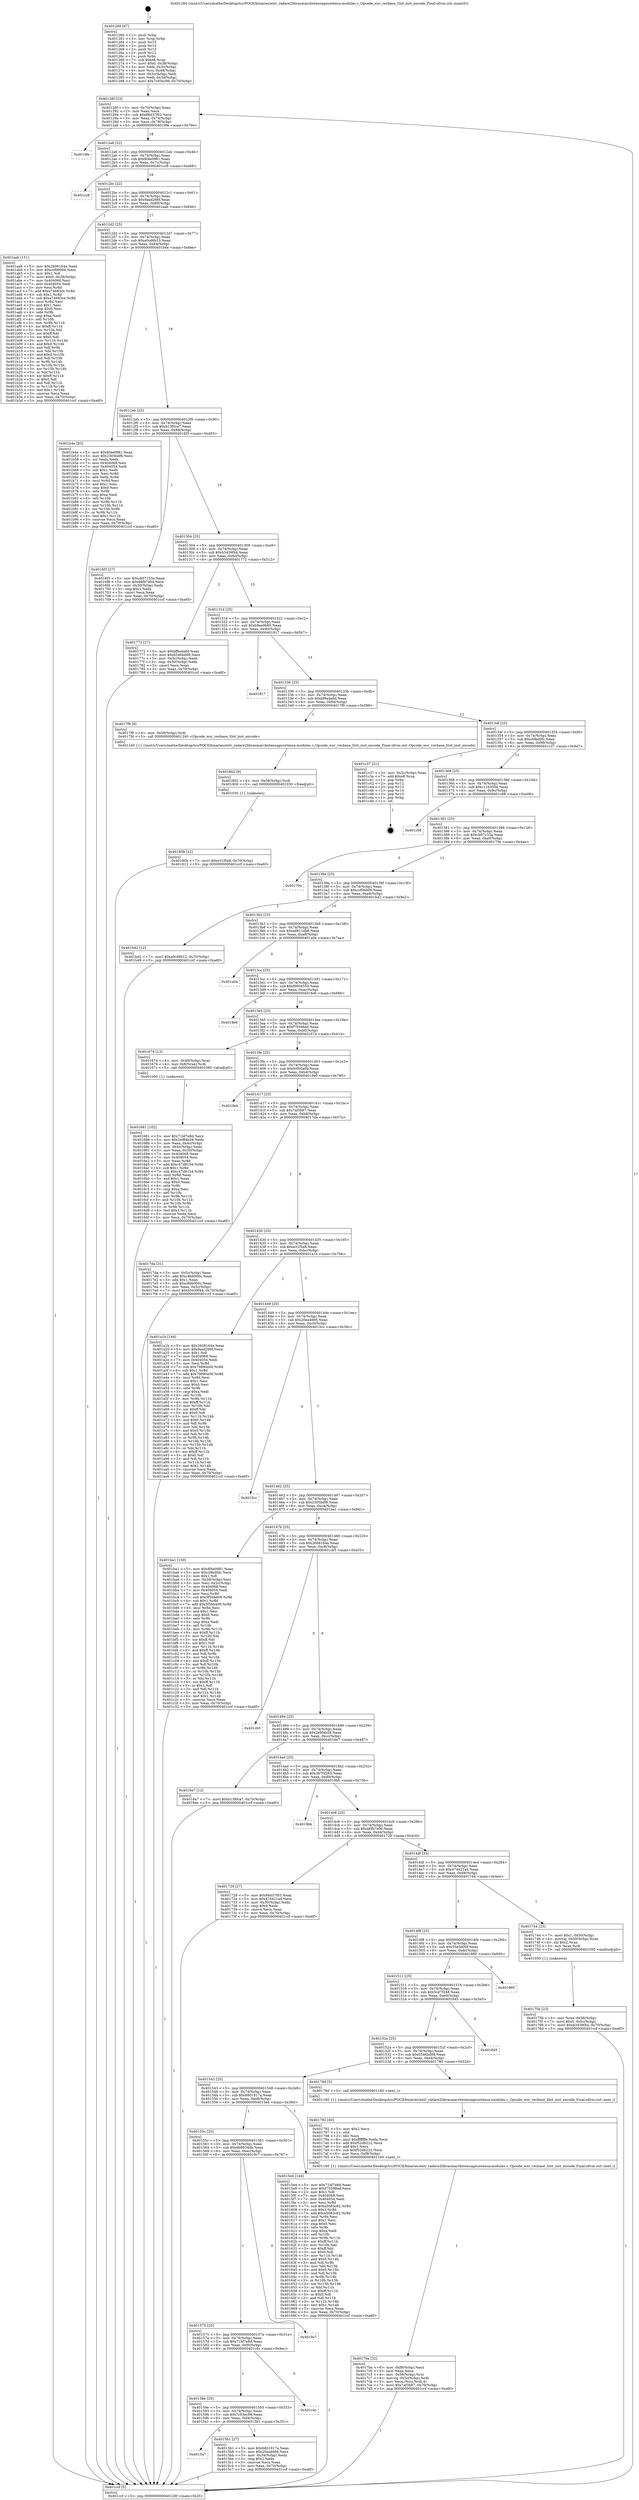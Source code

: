 digraph "0x401260" {
  label = "0x401260 (/mnt/c/Users/mathe/Desktop/tcc/POCII/binaries/extr_radare2librasmarchxtensagnuxtensa-modules.c_Opcode_wsr_vecbase_Slot_inst_encode_Final-ollvm.out::main(0))"
  labelloc = "t"
  node[shape=record]

  Entry [label="",width=0.3,height=0.3,shape=circle,fillcolor=black,style=filled]
  "0x40128f" [label="{
     0x40128f [23]\l
     | [instrs]\l
     &nbsp;&nbsp;0x40128f \<+3\>: mov -0x70(%rbp),%eax\l
     &nbsp;&nbsp;0x401292 \<+2\>: mov %eax,%ecx\l
     &nbsp;&nbsp;0x401294 \<+6\>: sub $0x88d37f03,%ecx\l
     &nbsp;&nbsp;0x40129a \<+3\>: mov %eax,-0x74(%rbp)\l
     &nbsp;&nbsp;0x40129d \<+3\>: mov %ecx,-0x78(%rbp)\l
     &nbsp;&nbsp;0x4012a0 \<+6\>: je 00000000004019fe \<main+0x79e\>\l
  }"]
  "0x4019fe" [label="{
     0x4019fe\l
  }", style=dashed]
  "0x4012a6" [label="{
     0x4012a6 [22]\l
     | [instrs]\l
     &nbsp;&nbsp;0x4012a6 \<+5\>: jmp 00000000004012ab \<main+0x4b\>\l
     &nbsp;&nbsp;0x4012ab \<+3\>: mov -0x74(%rbp),%eax\l
     &nbsp;&nbsp;0x4012ae \<+5\>: sub $0x8f4e0981,%eax\l
     &nbsp;&nbsp;0x4012b3 \<+3\>: mov %eax,-0x7c(%rbp)\l
     &nbsp;&nbsp;0x4012b6 \<+6\>: je 0000000000401cc8 \<main+0xa68\>\l
  }"]
  Exit [label="",width=0.3,height=0.3,shape=circle,fillcolor=black,style=filled,peripheries=2]
  "0x401cc8" [label="{
     0x401cc8\l
  }", style=dashed]
  "0x4012bc" [label="{
     0x4012bc [22]\l
     | [instrs]\l
     &nbsp;&nbsp;0x4012bc \<+5\>: jmp 00000000004012c1 \<main+0x61\>\l
     &nbsp;&nbsp;0x4012c1 \<+3\>: mov -0x74(%rbp),%eax\l
     &nbsp;&nbsp;0x4012c4 \<+5\>: sub $0x9aad266f,%eax\l
     &nbsp;&nbsp;0x4012c9 \<+3\>: mov %eax,-0x80(%rbp)\l
     &nbsp;&nbsp;0x4012cc \<+6\>: je 0000000000401aab \<main+0x84b\>\l
  }"]
  "0x40180b" [label="{
     0x40180b [12]\l
     | [instrs]\l
     &nbsp;&nbsp;0x40180b \<+7\>: movl $0xe31f5a8,-0x70(%rbp)\l
     &nbsp;&nbsp;0x401812 \<+5\>: jmp 0000000000401ccf \<main+0xa6f\>\l
  }"]
  "0x401aab" [label="{
     0x401aab [151]\l
     | [instrs]\l
     &nbsp;&nbsp;0x401aab \<+5\>: mov $0x2608164e,%eax\l
     &nbsp;&nbsp;0x401ab0 \<+5\>: mov $0xccf06006,%ecx\l
     &nbsp;&nbsp;0x401ab5 \<+2\>: mov $0x1,%dl\l
     &nbsp;&nbsp;0x401ab7 \<+7\>: movl $0x0,-0x38(%rbp)\l
     &nbsp;&nbsp;0x401abe \<+7\>: mov 0x404068,%esi\l
     &nbsp;&nbsp;0x401ac5 \<+7\>: mov 0x404054,%edi\l
     &nbsp;&nbsp;0x401acc \<+3\>: mov %esi,%r8d\l
     &nbsp;&nbsp;0x401acf \<+7\>: add $0xa74683ce,%r8d\l
     &nbsp;&nbsp;0x401ad6 \<+4\>: sub $0x1,%r8d\l
     &nbsp;&nbsp;0x401ada \<+7\>: sub $0xa74683ce,%r8d\l
     &nbsp;&nbsp;0x401ae1 \<+4\>: imul %r8d,%esi\l
     &nbsp;&nbsp;0x401ae5 \<+3\>: and $0x1,%esi\l
     &nbsp;&nbsp;0x401ae8 \<+3\>: cmp $0x0,%esi\l
     &nbsp;&nbsp;0x401aeb \<+4\>: sete %r9b\l
     &nbsp;&nbsp;0x401aef \<+3\>: cmp $0xa,%edi\l
     &nbsp;&nbsp;0x401af2 \<+4\>: setl %r10b\l
     &nbsp;&nbsp;0x401af6 \<+3\>: mov %r9b,%r11b\l
     &nbsp;&nbsp;0x401af9 \<+4\>: xor $0xff,%r11b\l
     &nbsp;&nbsp;0x401afd \<+3\>: mov %r10b,%bl\l
     &nbsp;&nbsp;0x401b00 \<+3\>: xor $0xff,%bl\l
     &nbsp;&nbsp;0x401b03 \<+3\>: xor $0x0,%dl\l
     &nbsp;&nbsp;0x401b06 \<+3\>: mov %r11b,%r14b\l
     &nbsp;&nbsp;0x401b09 \<+4\>: and $0x0,%r14b\l
     &nbsp;&nbsp;0x401b0d \<+3\>: and %dl,%r9b\l
     &nbsp;&nbsp;0x401b10 \<+3\>: mov %bl,%r15b\l
     &nbsp;&nbsp;0x401b13 \<+4\>: and $0x0,%r15b\l
     &nbsp;&nbsp;0x401b17 \<+3\>: and %dl,%r10b\l
     &nbsp;&nbsp;0x401b1a \<+3\>: or %r9b,%r14b\l
     &nbsp;&nbsp;0x401b1d \<+3\>: or %r10b,%r15b\l
     &nbsp;&nbsp;0x401b20 \<+3\>: xor %r15b,%r14b\l
     &nbsp;&nbsp;0x401b23 \<+3\>: or %bl,%r11b\l
     &nbsp;&nbsp;0x401b26 \<+4\>: xor $0xff,%r11b\l
     &nbsp;&nbsp;0x401b2a \<+3\>: or $0x0,%dl\l
     &nbsp;&nbsp;0x401b2d \<+3\>: and %dl,%r11b\l
     &nbsp;&nbsp;0x401b30 \<+3\>: or %r11b,%r14b\l
     &nbsp;&nbsp;0x401b33 \<+4\>: test $0x1,%r14b\l
     &nbsp;&nbsp;0x401b37 \<+3\>: cmovne %ecx,%eax\l
     &nbsp;&nbsp;0x401b3a \<+3\>: mov %eax,-0x70(%rbp)\l
     &nbsp;&nbsp;0x401b3d \<+5\>: jmp 0000000000401ccf \<main+0xa6f\>\l
  }"]
  "0x4012d2" [label="{
     0x4012d2 [25]\l
     | [instrs]\l
     &nbsp;&nbsp;0x4012d2 \<+5\>: jmp 00000000004012d7 \<main+0x77\>\l
     &nbsp;&nbsp;0x4012d7 \<+3\>: mov -0x74(%rbp),%eax\l
     &nbsp;&nbsp;0x4012da \<+5\>: sub $0xa0cd6b12,%eax\l
     &nbsp;&nbsp;0x4012df \<+6\>: mov %eax,-0x84(%rbp)\l
     &nbsp;&nbsp;0x4012e5 \<+6\>: je 0000000000401b4e \<main+0x8ee\>\l
  }"]
  "0x401802" [label="{
     0x401802 [9]\l
     | [instrs]\l
     &nbsp;&nbsp;0x401802 \<+4\>: mov -0x58(%rbp),%rdi\l
     &nbsp;&nbsp;0x401806 \<+5\>: call 0000000000401030 \<free@plt\>\l
     | [calls]\l
     &nbsp;&nbsp;0x401030 \{1\} (unknown)\l
  }"]
  "0x401b4e" [label="{
     0x401b4e [83]\l
     | [instrs]\l
     &nbsp;&nbsp;0x401b4e \<+5\>: mov $0x8f4e0981,%eax\l
     &nbsp;&nbsp;0x401b53 \<+5\>: mov $0x2305bdf6,%ecx\l
     &nbsp;&nbsp;0x401b58 \<+2\>: xor %edx,%edx\l
     &nbsp;&nbsp;0x401b5a \<+7\>: mov 0x404068,%esi\l
     &nbsp;&nbsp;0x401b61 \<+7\>: mov 0x404054,%edi\l
     &nbsp;&nbsp;0x401b68 \<+3\>: sub $0x1,%edx\l
     &nbsp;&nbsp;0x401b6b \<+3\>: mov %esi,%r8d\l
     &nbsp;&nbsp;0x401b6e \<+3\>: add %edx,%r8d\l
     &nbsp;&nbsp;0x401b71 \<+4\>: imul %r8d,%esi\l
     &nbsp;&nbsp;0x401b75 \<+3\>: and $0x1,%esi\l
     &nbsp;&nbsp;0x401b78 \<+3\>: cmp $0x0,%esi\l
     &nbsp;&nbsp;0x401b7b \<+4\>: sete %r9b\l
     &nbsp;&nbsp;0x401b7f \<+3\>: cmp $0xa,%edi\l
     &nbsp;&nbsp;0x401b82 \<+4\>: setl %r10b\l
     &nbsp;&nbsp;0x401b86 \<+3\>: mov %r9b,%r11b\l
     &nbsp;&nbsp;0x401b89 \<+3\>: and %r10b,%r11b\l
     &nbsp;&nbsp;0x401b8c \<+3\>: xor %r10b,%r9b\l
     &nbsp;&nbsp;0x401b8f \<+3\>: or %r9b,%r11b\l
     &nbsp;&nbsp;0x401b92 \<+4\>: test $0x1,%r11b\l
     &nbsp;&nbsp;0x401b96 \<+3\>: cmovne %ecx,%eax\l
     &nbsp;&nbsp;0x401b99 \<+3\>: mov %eax,-0x70(%rbp)\l
     &nbsp;&nbsp;0x401b9c \<+5\>: jmp 0000000000401ccf \<main+0xa6f\>\l
  }"]
  "0x4012eb" [label="{
     0x4012eb [25]\l
     | [instrs]\l
     &nbsp;&nbsp;0x4012eb \<+5\>: jmp 00000000004012f0 \<main+0x90\>\l
     &nbsp;&nbsp;0x4012f0 \<+3\>: mov -0x74(%rbp),%eax\l
     &nbsp;&nbsp;0x4012f3 \<+5\>: sub $0xb13f0ca7,%eax\l
     &nbsp;&nbsp;0x4012f8 \<+6\>: mov %eax,-0x88(%rbp)\l
     &nbsp;&nbsp;0x4012fe \<+6\>: je 00000000004016f3 \<main+0x493\>\l
  }"]
  "0x4017ba" [label="{
     0x4017ba [32]\l
     | [instrs]\l
     &nbsp;&nbsp;0x4017ba \<+6\>: mov -0xf8(%rbp),%ecx\l
     &nbsp;&nbsp;0x4017c0 \<+3\>: imul %eax,%ecx\l
     &nbsp;&nbsp;0x4017c3 \<+4\>: mov -0x58(%rbp),%rsi\l
     &nbsp;&nbsp;0x4017c7 \<+4\>: movslq -0x5c(%rbp),%rdi\l
     &nbsp;&nbsp;0x4017cb \<+3\>: mov %ecx,(%rsi,%rdi,4)\l
     &nbsp;&nbsp;0x4017ce \<+7\>: movl $0x7af3b87,-0x70(%rbp)\l
     &nbsp;&nbsp;0x4017d5 \<+5\>: jmp 0000000000401ccf \<main+0xa6f\>\l
  }"]
  "0x4016f3" [label="{
     0x4016f3 [27]\l
     | [instrs]\l
     &nbsp;&nbsp;0x4016f3 \<+5\>: mov $0xcb07153a,%eax\l
     &nbsp;&nbsp;0x4016f8 \<+5\>: mov $0x46fb7e0d,%ecx\l
     &nbsp;&nbsp;0x4016fd \<+3\>: mov -0x30(%rbp),%edx\l
     &nbsp;&nbsp;0x401700 \<+3\>: cmp $0x1,%edx\l
     &nbsp;&nbsp;0x401703 \<+3\>: cmovl %ecx,%eax\l
     &nbsp;&nbsp;0x401706 \<+3\>: mov %eax,-0x70(%rbp)\l
     &nbsp;&nbsp;0x401709 \<+5\>: jmp 0000000000401ccf \<main+0xa6f\>\l
  }"]
  "0x401304" [label="{
     0x401304 [25]\l
     | [instrs]\l
     &nbsp;&nbsp;0x401304 \<+5\>: jmp 0000000000401309 \<main+0xa9\>\l
     &nbsp;&nbsp;0x401309 \<+3\>: mov -0x74(%rbp),%eax\l
     &nbsp;&nbsp;0x40130c \<+5\>: sub $0xb3439f44,%eax\l
     &nbsp;&nbsp;0x401311 \<+6\>: mov %eax,-0x8c(%rbp)\l
     &nbsp;&nbsp;0x401317 \<+6\>: je 0000000000401772 \<main+0x512\>\l
  }"]
  "0x401792" [label="{
     0x401792 [40]\l
     | [instrs]\l
     &nbsp;&nbsp;0x401792 \<+5\>: mov $0x2,%ecx\l
     &nbsp;&nbsp;0x401797 \<+1\>: cltd\l
     &nbsp;&nbsp;0x401798 \<+2\>: idiv %ecx\l
     &nbsp;&nbsp;0x40179a \<+6\>: imul $0xfffffffe,%edx,%ecx\l
     &nbsp;&nbsp;0x4017a0 \<+6\>: add $0xf52db222,%ecx\l
     &nbsp;&nbsp;0x4017a6 \<+3\>: add $0x1,%ecx\l
     &nbsp;&nbsp;0x4017a9 \<+6\>: sub $0xf52db222,%ecx\l
     &nbsp;&nbsp;0x4017af \<+6\>: mov %ecx,-0xf8(%rbp)\l
     &nbsp;&nbsp;0x4017b5 \<+5\>: call 0000000000401160 \<next_i\>\l
     | [calls]\l
     &nbsp;&nbsp;0x401160 \{1\} (/mnt/c/Users/mathe/Desktop/tcc/POCII/binaries/extr_radare2librasmarchxtensagnuxtensa-modules.c_Opcode_wsr_vecbase_Slot_inst_encode_Final-ollvm.out::next_i)\l
  }"]
  "0x401772" [label="{
     0x401772 [27]\l
     | [instrs]\l
     &nbsp;&nbsp;0x401772 \<+5\>: mov $0xbf9a4a6d,%eax\l
     &nbsp;&nbsp;0x401777 \<+5\>: mov $0x6546bd08,%ecx\l
     &nbsp;&nbsp;0x40177c \<+3\>: mov -0x5c(%rbp),%edx\l
     &nbsp;&nbsp;0x40177f \<+3\>: cmp -0x50(%rbp),%edx\l
     &nbsp;&nbsp;0x401782 \<+3\>: cmovl %ecx,%eax\l
     &nbsp;&nbsp;0x401785 \<+3\>: mov %eax,-0x70(%rbp)\l
     &nbsp;&nbsp;0x401788 \<+5\>: jmp 0000000000401ccf \<main+0xa6f\>\l
  }"]
  "0x40131d" [label="{
     0x40131d [25]\l
     | [instrs]\l
     &nbsp;&nbsp;0x40131d \<+5\>: jmp 0000000000401322 \<main+0xc2\>\l
     &nbsp;&nbsp;0x401322 \<+3\>: mov -0x74(%rbp),%eax\l
     &nbsp;&nbsp;0x401325 \<+5\>: sub $0xb9ee9b85,%eax\l
     &nbsp;&nbsp;0x40132a \<+6\>: mov %eax,-0x90(%rbp)\l
     &nbsp;&nbsp;0x401330 \<+6\>: je 0000000000401817 \<main+0x5b7\>\l
  }"]
  "0x40175b" [label="{
     0x40175b [23]\l
     | [instrs]\l
     &nbsp;&nbsp;0x40175b \<+4\>: mov %rax,-0x58(%rbp)\l
     &nbsp;&nbsp;0x40175f \<+7\>: movl $0x0,-0x5c(%rbp)\l
     &nbsp;&nbsp;0x401766 \<+7\>: movl $0xb3439f44,-0x70(%rbp)\l
     &nbsp;&nbsp;0x40176d \<+5\>: jmp 0000000000401ccf \<main+0xa6f\>\l
  }"]
  "0x401817" [label="{
     0x401817\l
  }", style=dashed]
  "0x401336" [label="{
     0x401336 [25]\l
     | [instrs]\l
     &nbsp;&nbsp;0x401336 \<+5\>: jmp 000000000040133b \<main+0xdb\>\l
     &nbsp;&nbsp;0x40133b \<+3\>: mov -0x74(%rbp),%eax\l
     &nbsp;&nbsp;0x40133e \<+5\>: sub $0xbf9a4a6d,%eax\l
     &nbsp;&nbsp;0x401343 \<+6\>: mov %eax,-0x94(%rbp)\l
     &nbsp;&nbsp;0x401349 \<+6\>: je 00000000004017f9 \<main+0x599\>\l
  }"]
  "0x401681" [label="{
     0x401681 [102]\l
     | [instrs]\l
     &nbsp;&nbsp;0x401681 \<+5\>: mov $0x71bf7e8d,%ecx\l
     &nbsp;&nbsp;0x401686 \<+5\>: mov $0x2e9f4b58,%edx\l
     &nbsp;&nbsp;0x40168b \<+3\>: mov %eax,-0x4c(%rbp)\l
     &nbsp;&nbsp;0x40168e \<+3\>: mov -0x4c(%rbp),%eax\l
     &nbsp;&nbsp;0x401691 \<+3\>: mov %eax,-0x30(%rbp)\l
     &nbsp;&nbsp;0x401694 \<+7\>: mov 0x404068,%eax\l
     &nbsp;&nbsp;0x40169b \<+7\>: mov 0x404054,%esi\l
     &nbsp;&nbsp;0x4016a2 \<+3\>: mov %eax,%r8d\l
     &nbsp;&nbsp;0x4016a5 \<+7\>: add $0xc47d8154,%r8d\l
     &nbsp;&nbsp;0x4016ac \<+4\>: sub $0x1,%r8d\l
     &nbsp;&nbsp;0x4016b0 \<+7\>: sub $0xc47d8154,%r8d\l
     &nbsp;&nbsp;0x4016b7 \<+4\>: imul %r8d,%eax\l
     &nbsp;&nbsp;0x4016bb \<+3\>: and $0x1,%eax\l
     &nbsp;&nbsp;0x4016be \<+3\>: cmp $0x0,%eax\l
     &nbsp;&nbsp;0x4016c1 \<+4\>: sete %r9b\l
     &nbsp;&nbsp;0x4016c5 \<+3\>: cmp $0xa,%esi\l
     &nbsp;&nbsp;0x4016c8 \<+4\>: setl %r10b\l
     &nbsp;&nbsp;0x4016cc \<+3\>: mov %r9b,%r11b\l
     &nbsp;&nbsp;0x4016cf \<+3\>: and %r10b,%r11b\l
     &nbsp;&nbsp;0x4016d2 \<+3\>: xor %r10b,%r9b\l
     &nbsp;&nbsp;0x4016d5 \<+3\>: or %r9b,%r11b\l
     &nbsp;&nbsp;0x4016d8 \<+4\>: test $0x1,%r11b\l
     &nbsp;&nbsp;0x4016dc \<+3\>: cmovne %edx,%ecx\l
     &nbsp;&nbsp;0x4016df \<+3\>: mov %ecx,-0x70(%rbp)\l
     &nbsp;&nbsp;0x4016e2 \<+5\>: jmp 0000000000401ccf \<main+0xa6f\>\l
  }"]
  "0x4017f9" [label="{
     0x4017f9 [9]\l
     | [instrs]\l
     &nbsp;&nbsp;0x4017f9 \<+4\>: mov -0x58(%rbp),%rdi\l
     &nbsp;&nbsp;0x4017fd \<+5\>: call 0000000000401240 \<Opcode_wsr_vecbase_Slot_inst_encode\>\l
     | [calls]\l
     &nbsp;&nbsp;0x401240 \{1\} (/mnt/c/Users/mathe/Desktop/tcc/POCII/binaries/extr_radare2librasmarchxtensagnuxtensa-modules.c_Opcode_wsr_vecbase_Slot_inst_encode_Final-ollvm.out::Opcode_wsr_vecbase_Slot_inst_encode)\l
  }"]
  "0x40134f" [label="{
     0x40134f [25]\l
     | [instrs]\l
     &nbsp;&nbsp;0x40134f \<+5\>: jmp 0000000000401354 \<main+0xf4\>\l
     &nbsp;&nbsp;0x401354 \<+3\>: mov -0x74(%rbp),%eax\l
     &nbsp;&nbsp;0x401357 \<+5\>: sub $0xc0fed0fc,%eax\l
     &nbsp;&nbsp;0x40135c \<+6\>: mov %eax,-0x98(%rbp)\l
     &nbsp;&nbsp;0x401362 \<+6\>: je 0000000000401c37 \<main+0x9d7\>\l
  }"]
  "0x401260" [label="{
     0x401260 [47]\l
     | [instrs]\l
     &nbsp;&nbsp;0x401260 \<+1\>: push %rbp\l
     &nbsp;&nbsp;0x401261 \<+3\>: mov %rsp,%rbp\l
     &nbsp;&nbsp;0x401264 \<+2\>: push %r15\l
     &nbsp;&nbsp;0x401266 \<+2\>: push %r14\l
     &nbsp;&nbsp;0x401268 \<+2\>: push %r13\l
     &nbsp;&nbsp;0x40126a \<+2\>: push %r12\l
     &nbsp;&nbsp;0x40126c \<+1\>: push %rbx\l
     &nbsp;&nbsp;0x40126d \<+7\>: sub $0xe8,%rsp\l
     &nbsp;&nbsp;0x401274 \<+7\>: movl $0x0,-0x38(%rbp)\l
     &nbsp;&nbsp;0x40127b \<+3\>: mov %edi,-0x3c(%rbp)\l
     &nbsp;&nbsp;0x40127e \<+4\>: mov %rsi,-0x48(%rbp)\l
     &nbsp;&nbsp;0x401282 \<+3\>: mov -0x3c(%rbp),%edi\l
     &nbsp;&nbsp;0x401285 \<+3\>: mov %edi,-0x34(%rbp)\l
     &nbsp;&nbsp;0x401288 \<+7\>: movl $0x7c93ec98,-0x70(%rbp)\l
  }"]
  "0x401c37" [label="{
     0x401c37 [21]\l
     | [instrs]\l
     &nbsp;&nbsp;0x401c37 \<+3\>: mov -0x2c(%rbp),%eax\l
     &nbsp;&nbsp;0x401c3a \<+7\>: add $0xe8,%rsp\l
     &nbsp;&nbsp;0x401c41 \<+1\>: pop %rbx\l
     &nbsp;&nbsp;0x401c42 \<+2\>: pop %r12\l
     &nbsp;&nbsp;0x401c44 \<+2\>: pop %r13\l
     &nbsp;&nbsp;0x401c46 \<+2\>: pop %r14\l
     &nbsp;&nbsp;0x401c48 \<+2\>: pop %r15\l
     &nbsp;&nbsp;0x401c4a \<+1\>: pop %rbp\l
     &nbsp;&nbsp;0x401c4b \<+1\>: ret\l
  }"]
  "0x401368" [label="{
     0x401368 [25]\l
     | [instrs]\l
     &nbsp;&nbsp;0x401368 \<+5\>: jmp 000000000040136d \<main+0x10d\>\l
     &nbsp;&nbsp;0x40136d \<+3\>: mov -0x74(%rbp),%eax\l
     &nbsp;&nbsp;0x401370 \<+5\>: sub $0xc11b350d,%eax\l
     &nbsp;&nbsp;0x401375 \<+6\>: mov %eax,-0x9c(%rbp)\l
     &nbsp;&nbsp;0x40137b \<+6\>: je 0000000000401c68 \<main+0xa08\>\l
  }"]
  "0x401ccf" [label="{
     0x401ccf [5]\l
     | [instrs]\l
     &nbsp;&nbsp;0x401ccf \<+5\>: jmp 000000000040128f \<main+0x2f\>\l
  }"]
  "0x401c68" [label="{
     0x401c68\l
  }", style=dashed]
  "0x401381" [label="{
     0x401381 [25]\l
     | [instrs]\l
     &nbsp;&nbsp;0x401381 \<+5\>: jmp 0000000000401386 \<main+0x126\>\l
     &nbsp;&nbsp;0x401386 \<+3\>: mov -0x74(%rbp),%eax\l
     &nbsp;&nbsp;0x401389 \<+5\>: sub $0xcb07153a,%eax\l
     &nbsp;&nbsp;0x40138e \<+6\>: mov %eax,-0xa0(%rbp)\l
     &nbsp;&nbsp;0x401394 \<+6\>: je 000000000040170e \<main+0x4ae\>\l
  }"]
  "0x4015a7" [label="{
     0x4015a7\l
  }", style=dashed]
  "0x40170e" [label="{
     0x40170e\l
  }", style=dashed]
  "0x40139a" [label="{
     0x40139a [25]\l
     | [instrs]\l
     &nbsp;&nbsp;0x40139a \<+5\>: jmp 000000000040139f \<main+0x13f\>\l
     &nbsp;&nbsp;0x40139f \<+3\>: mov -0x74(%rbp),%eax\l
     &nbsp;&nbsp;0x4013a2 \<+5\>: sub $0xccf06006,%eax\l
     &nbsp;&nbsp;0x4013a7 \<+6\>: mov %eax,-0xa4(%rbp)\l
     &nbsp;&nbsp;0x4013ad \<+6\>: je 0000000000401b42 \<main+0x8e2\>\l
  }"]
  "0x4015b1" [label="{
     0x4015b1 [27]\l
     | [instrs]\l
     &nbsp;&nbsp;0x4015b1 \<+5\>: mov $0x6801917a,%eax\l
     &nbsp;&nbsp;0x4015b6 \<+5\>: mov $0x20ea4666,%ecx\l
     &nbsp;&nbsp;0x4015bb \<+3\>: mov -0x34(%rbp),%edx\l
     &nbsp;&nbsp;0x4015be \<+3\>: cmp $0x2,%edx\l
     &nbsp;&nbsp;0x4015c1 \<+3\>: cmovne %ecx,%eax\l
     &nbsp;&nbsp;0x4015c4 \<+3\>: mov %eax,-0x70(%rbp)\l
     &nbsp;&nbsp;0x4015c7 \<+5\>: jmp 0000000000401ccf \<main+0xa6f\>\l
  }"]
  "0x401b42" [label="{
     0x401b42 [12]\l
     | [instrs]\l
     &nbsp;&nbsp;0x401b42 \<+7\>: movl $0xa0cd6b12,-0x70(%rbp)\l
     &nbsp;&nbsp;0x401b49 \<+5\>: jmp 0000000000401ccf \<main+0xa6f\>\l
  }"]
  "0x4013b3" [label="{
     0x4013b3 [25]\l
     | [instrs]\l
     &nbsp;&nbsp;0x4013b3 \<+5\>: jmp 00000000004013b8 \<main+0x158\>\l
     &nbsp;&nbsp;0x4013b8 \<+3\>: mov -0x74(%rbp),%eax\l
     &nbsp;&nbsp;0x4013bb \<+5\>: sub $0xed811db8,%eax\l
     &nbsp;&nbsp;0x4013c0 \<+6\>: mov %eax,-0xa8(%rbp)\l
     &nbsp;&nbsp;0x4013c6 \<+6\>: je 0000000000401a0a \<main+0x7aa\>\l
  }"]
  "0x40158e" [label="{
     0x40158e [25]\l
     | [instrs]\l
     &nbsp;&nbsp;0x40158e \<+5\>: jmp 0000000000401593 \<main+0x333\>\l
     &nbsp;&nbsp;0x401593 \<+3\>: mov -0x74(%rbp),%eax\l
     &nbsp;&nbsp;0x401596 \<+5\>: sub $0x7c93ec98,%eax\l
     &nbsp;&nbsp;0x40159b \<+6\>: mov %eax,-0xf4(%rbp)\l
     &nbsp;&nbsp;0x4015a1 \<+6\>: je 00000000004015b1 \<main+0x351\>\l
  }"]
  "0x401a0a" [label="{
     0x401a0a\l
  }", style=dashed]
  "0x4013cc" [label="{
     0x4013cc [25]\l
     | [instrs]\l
     &nbsp;&nbsp;0x4013cc \<+5\>: jmp 00000000004013d1 \<main+0x171\>\l
     &nbsp;&nbsp;0x4013d1 \<+3\>: mov -0x74(%rbp),%eax\l
     &nbsp;&nbsp;0x4013d4 \<+5\>: sub $0xf0004550,%eax\l
     &nbsp;&nbsp;0x4013d9 \<+6\>: mov %eax,-0xac(%rbp)\l
     &nbsp;&nbsp;0x4013df \<+6\>: je 00000000004018e6 \<main+0x686\>\l
  }"]
  "0x401c4c" [label="{
     0x401c4c\l
  }", style=dashed]
  "0x4018e6" [label="{
     0x4018e6\l
  }", style=dashed]
  "0x4013e5" [label="{
     0x4013e5 [25]\l
     | [instrs]\l
     &nbsp;&nbsp;0x4013e5 \<+5\>: jmp 00000000004013ea \<main+0x18a\>\l
     &nbsp;&nbsp;0x4013ea \<+3\>: mov -0x74(%rbp),%eax\l
     &nbsp;&nbsp;0x4013ed \<+5\>: sub $0xf75598ed,%eax\l
     &nbsp;&nbsp;0x4013f2 \<+6\>: mov %eax,-0xb0(%rbp)\l
     &nbsp;&nbsp;0x4013f8 \<+6\>: je 0000000000401674 \<main+0x414\>\l
  }"]
  "0x401575" [label="{
     0x401575 [25]\l
     | [instrs]\l
     &nbsp;&nbsp;0x401575 \<+5\>: jmp 000000000040157a \<main+0x31a\>\l
     &nbsp;&nbsp;0x40157a \<+3\>: mov -0x74(%rbp),%eax\l
     &nbsp;&nbsp;0x40157d \<+5\>: sub $0x71bf7e8d,%eax\l
     &nbsp;&nbsp;0x401582 \<+6\>: mov %eax,-0xf0(%rbp)\l
     &nbsp;&nbsp;0x401588 \<+6\>: je 0000000000401c4c \<main+0x9ec\>\l
  }"]
  "0x401674" [label="{
     0x401674 [13]\l
     | [instrs]\l
     &nbsp;&nbsp;0x401674 \<+4\>: mov -0x48(%rbp),%rax\l
     &nbsp;&nbsp;0x401678 \<+4\>: mov 0x8(%rax),%rdi\l
     &nbsp;&nbsp;0x40167c \<+5\>: call 0000000000401060 \<atoi@plt\>\l
     | [calls]\l
     &nbsp;&nbsp;0x401060 \{1\} (unknown)\l
  }"]
  "0x4013fe" [label="{
     0x4013fe [25]\l
     | [instrs]\l
     &nbsp;&nbsp;0x4013fe \<+5\>: jmp 0000000000401403 \<main+0x1a3\>\l
     &nbsp;&nbsp;0x401403 \<+3\>: mov -0x74(%rbp),%eax\l
     &nbsp;&nbsp;0x401406 \<+5\>: sub $0xfc0b0a0b,%eax\l
     &nbsp;&nbsp;0x40140b \<+6\>: mov %eax,-0xb4(%rbp)\l
     &nbsp;&nbsp;0x401411 \<+6\>: je 00000000004019e0 \<main+0x780\>\l
  }"]
  "0x4019c7" [label="{
     0x4019c7\l
  }", style=dashed]
  "0x4019e0" [label="{
     0x4019e0\l
  }", style=dashed]
  "0x401417" [label="{
     0x401417 [25]\l
     | [instrs]\l
     &nbsp;&nbsp;0x401417 \<+5\>: jmp 000000000040141c \<main+0x1bc\>\l
     &nbsp;&nbsp;0x40141c \<+3\>: mov -0x74(%rbp),%eax\l
     &nbsp;&nbsp;0x40141f \<+5\>: sub $0x7af3b87,%eax\l
     &nbsp;&nbsp;0x401424 \<+6\>: mov %eax,-0xb8(%rbp)\l
     &nbsp;&nbsp;0x40142a \<+6\>: je 00000000004017da \<main+0x57a\>\l
  }"]
  "0x40155c" [label="{
     0x40155c [25]\l
     | [instrs]\l
     &nbsp;&nbsp;0x40155c \<+5\>: jmp 0000000000401561 \<main+0x301\>\l
     &nbsp;&nbsp;0x401561 \<+3\>: mov -0x74(%rbp),%eax\l
     &nbsp;&nbsp;0x401564 \<+5\>: sub $0x6b8034db,%eax\l
     &nbsp;&nbsp;0x401569 \<+6\>: mov %eax,-0xec(%rbp)\l
     &nbsp;&nbsp;0x40156f \<+6\>: je 00000000004019c7 \<main+0x767\>\l
  }"]
  "0x4017da" [label="{
     0x4017da [31]\l
     | [instrs]\l
     &nbsp;&nbsp;0x4017da \<+3\>: mov -0x5c(%rbp),%eax\l
     &nbsp;&nbsp;0x4017dd \<+5\>: add $0xc8bb000c,%eax\l
     &nbsp;&nbsp;0x4017e2 \<+3\>: add $0x1,%eax\l
     &nbsp;&nbsp;0x4017e5 \<+5\>: sub $0xc8bb000c,%eax\l
     &nbsp;&nbsp;0x4017ea \<+3\>: mov %eax,-0x5c(%rbp)\l
     &nbsp;&nbsp;0x4017ed \<+7\>: movl $0xb3439f44,-0x70(%rbp)\l
     &nbsp;&nbsp;0x4017f4 \<+5\>: jmp 0000000000401ccf \<main+0xa6f\>\l
  }"]
  "0x401430" [label="{
     0x401430 [25]\l
     | [instrs]\l
     &nbsp;&nbsp;0x401430 \<+5\>: jmp 0000000000401435 \<main+0x1d5\>\l
     &nbsp;&nbsp;0x401435 \<+3\>: mov -0x74(%rbp),%eax\l
     &nbsp;&nbsp;0x401438 \<+5\>: sub $0xe31f5a8,%eax\l
     &nbsp;&nbsp;0x40143d \<+6\>: mov %eax,-0xbc(%rbp)\l
     &nbsp;&nbsp;0x401443 \<+6\>: je 0000000000401a1b \<main+0x7bb\>\l
  }"]
  "0x4015e4" [label="{
     0x4015e4 [144]\l
     | [instrs]\l
     &nbsp;&nbsp;0x4015e4 \<+5\>: mov $0x71bf7e8d,%eax\l
     &nbsp;&nbsp;0x4015e9 \<+5\>: mov $0xf75598ed,%ecx\l
     &nbsp;&nbsp;0x4015ee \<+2\>: mov $0x1,%dl\l
     &nbsp;&nbsp;0x4015f0 \<+7\>: mov 0x404068,%esi\l
     &nbsp;&nbsp;0x4015f7 \<+7\>: mov 0x404054,%edi\l
     &nbsp;&nbsp;0x4015fe \<+3\>: mov %esi,%r8d\l
     &nbsp;&nbsp;0x401601 \<+7\>: sub $0xa5083c82,%r8d\l
     &nbsp;&nbsp;0x401608 \<+4\>: sub $0x1,%r8d\l
     &nbsp;&nbsp;0x40160c \<+7\>: add $0xa5083c82,%r8d\l
     &nbsp;&nbsp;0x401613 \<+4\>: imul %r8d,%esi\l
     &nbsp;&nbsp;0x401617 \<+3\>: and $0x1,%esi\l
     &nbsp;&nbsp;0x40161a \<+3\>: cmp $0x0,%esi\l
     &nbsp;&nbsp;0x40161d \<+4\>: sete %r9b\l
     &nbsp;&nbsp;0x401621 \<+3\>: cmp $0xa,%edi\l
     &nbsp;&nbsp;0x401624 \<+4\>: setl %r10b\l
     &nbsp;&nbsp;0x401628 \<+3\>: mov %r9b,%r11b\l
     &nbsp;&nbsp;0x40162b \<+4\>: xor $0xff,%r11b\l
     &nbsp;&nbsp;0x40162f \<+3\>: mov %r10b,%bl\l
     &nbsp;&nbsp;0x401632 \<+3\>: xor $0xff,%bl\l
     &nbsp;&nbsp;0x401635 \<+3\>: xor $0x0,%dl\l
     &nbsp;&nbsp;0x401638 \<+3\>: mov %r11b,%r14b\l
     &nbsp;&nbsp;0x40163b \<+4\>: and $0x0,%r14b\l
     &nbsp;&nbsp;0x40163f \<+3\>: and %dl,%r9b\l
     &nbsp;&nbsp;0x401642 \<+3\>: mov %bl,%r15b\l
     &nbsp;&nbsp;0x401645 \<+4\>: and $0x0,%r15b\l
     &nbsp;&nbsp;0x401649 \<+3\>: and %dl,%r10b\l
     &nbsp;&nbsp;0x40164c \<+3\>: or %r9b,%r14b\l
     &nbsp;&nbsp;0x40164f \<+3\>: or %r10b,%r15b\l
     &nbsp;&nbsp;0x401652 \<+3\>: xor %r15b,%r14b\l
     &nbsp;&nbsp;0x401655 \<+3\>: or %bl,%r11b\l
     &nbsp;&nbsp;0x401658 \<+4\>: xor $0xff,%r11b\l
     &nbsp;&nbsp;0x40165c \<+3\>: or $0x0,%dl\l
     &nbsp;&nbsp;0x40165f \<+3\>: and %dl,%r11b\l
     &nbsp;&nbsp;0x401662 \<+3\>: or %r11b,%r14b\l
     &nbsp;&nbsp;0x401665 \<+4\>: test $0x1,%r14b\l
     &nbsp;&nbsp;0x401669 \<+3\>: cmovne %ecx,%eax\l
     &nbsp;&nbsp;0x40166c \<+3\>: mov %eax,-0x70(%rbp)\l
     &nbsp;&nbsp;0x40166f \<+5\>: jmp 0000000000401ccf \<main+0xa6f\>\l
  }"]
  "0x401a1b" [label="{
     0x401a1b [144]\l
     | [instrs]\l
     &nbsp;&nbsp;0x401a1b \<+5\>: mov $0x2608164e,%eax\l
     &nbsp;&nbsp;0x401a20 \<+5\>: mov $0x9aad266f,%ecx\l
     &nbsp;&nbsp;0x401a25 \<+2\>: mov $0x1,%dl\l
     &nbsp;&nbsp;0x401a27 \<+7\>: mov 0x404068,%esi\l
     &nbsp;&nbsp;0x401a2e \<+7\>: mov 0x404054,%edi\l
     &nbsp;&nbsp;0x401a35 \<+3\>: mov %esi,%r8d\l
     &nbsp;&nbsp;0x401a38 \<+7\>: sub $0x79890a56,%r8d\l
     &nbsp;&nbsp;0x401a3f \<+4\>: sub $0x1,%r8d\l
     &nbsp;&nbsp;0x401a43 \<+7\>: add $0x79890a56,%r8d\l
     &nbsp;&nbsp;0x401a4a \<+4\>: imul %r8d,%esi\l
     &nbsp;&nbsp;0x401a4e \<+3\>: and $0x1,%esi\l
     &nbsp;&nbsp;0x401a51 \<+3\>: cmp $0x0,%esi\l
     &nbsp;&nbsp;0x401a54 \<+4\>: sete %r9b\l
     &nbsp;&nbsp;0x401a58 \<+3\>: cmp $0xa,%edi\l
     &nbsp;&nbsp;0x401a5b \<+4\>: setl %r10b\l
     &nbsp;&nbsp;0x401a5f \<+3\>: mov %r9b,%r11b\l
     &nbsp;&nbsp;0x401a62 \<+4\>: xor $0xff,%r11b\l
     &nbsp;&nbsp;0x401a66 \<+3\>: mov %r10b,%bl\l
     &nbsp;&nbsp;0x401a69 \<+3\>: xor $0xff,%bl\l
     &nbsp;&nbsp;0x401a6c \<+3\>: xor $0x0,%dl\l
     &nbsp;&nbsp;0x401a6f \<+3\>: mov %r11b,%r14b\l
     &nbsp;&nbsp;0x401a72 \<+4\>: and $0x0,%r14b\l
     &nbsp;&nbsp;0x401a76 \<+3\>: and %dl,%r9b\l
     &nbsp;&nbsp;0x401a79 \<+3\>: mov %bl,%r15b\l
     &nbsp;&nbsp;0x401a7c \<+4\>: and $0x0,%r15b\l
     &nbsp;&nbsp;0x401a80 \<+3\>: and %dl,%r10b\l
     &nbsp;&nbsp;0x401a83 \<+3\>: or %r9b,%r14b\l
     &nbsp;&nbsp;0x401a86 \<+3\>: or %r10b,%r15b\l
     &nbsp;&nbsp;0x401a89 \<+3\>: xor %r15b,%r14b\l
     &nbsp;&nbsp;0x401a8c \<+3\>: or %bl,%r11b\l
     &nbsp;&nbsp;0x401a8f \<+4\>: xor $0xff,%r11b\l
     &nbsp;&nbsp;0x401a93 \<+3\>: or $0x0,%dl\l
     &nbsp;&nbsp;0x401a96 \<+3\>: and %dl,%r11b\l
     &nbsp;&nbsp;0x401a99 \<+3\>: or %r11b,%r14b\l
     &nbsp;&nbsp;0x401a9c \<+4\>: test $0x1,%r14b\l
     &nbsp;&nbsp;0x401aa0 \<+3\>: cmovne %ecx,%eax\l
     &nbsp;&nbsp;0x401aa3 \<+3\>: mov %eax,-0x70(%rbp)\l
     &nbsp;&nbsp;0x401aa6 \<+5\>: jmp 0000000000401ccf \<main+0xa6f\>\l
  }"]
  "0x401449" [label="{
     0x401449 [25]\l
     | [instrs]\l
     &nbsp;&nbsp;0x401449 \<+5\>: jmp 000000000040144e \<main+0x1ee\>\l
     &nbsp;&nbsp;0x40144e \<+3\>: mov -0x74(%rbp),%eax\l
     &nbsp;&nbsp;0x401451 \<+5\>: sub $0x20ea4666,%eax\l
     &nbsp;&nbsp;0x401456 \<+6\>: mov %eax,-0xc0(%rbp)\l
     &nbsp;&nbsp;0x40145c \<+6\>: je 00000000004015cc \<main+0x36c\>\l
  }"]
  "0x401543" [label="{
     0x401543 [25]\l
     | [instrs]\l
     &nbsp;&nbsp;0x401543 \<+5\>: jmp 0000000000401548 \<main+0x2e8\>\l
     &nbsp;&nbsp;0x401548 \<+3\>: mov -0x74(%rbp),%eax\l
     &nbsp;&nbsp;0x40154b \<+5\>: sub $0x6801917a,%eax\l
     &nbsp;&nbsp;0x401550 \<+6\>: mov %eax,-0xe8(%rbp)\l
     &nbsp;&nbsp;0x401556 \<+6\>: je 00000000004015e4 \<main+0x384\>\l
  }"]
  "0x4015cc" [label="{
     0x4015cc\l
  }", style=dashed]
  "0x401462" [label="{
     0x401462 [25]\l
     | [instrs]\l
     &nbsp;&nbsp;0x401462 \<+5\>: jmp 0000000000401467 \<main+0x207\>\l
     &nbsp;&nbsp;0x401467 \<+3\>: mov -0x74(%rbp),%eax\l
     &nbsp;&nbsp;0x40146a \<+5\>: sub $0x2305bdf6,%eax\l
     &nbsp;&nbsp;0x40146f \<+6\>: mov %eax,-0xc4(%rbp)\l
     &nbsp;&nbsp;0x401475 \<+6\>: je 0000000000401ba1 \<main+0x941\>\l
  }"]
  "0x40178d" [label="{
     0x40178d [5]\l
     | [instrs]\l
     &nbsp;&nbsp;0x40178d \<+5\>: call 0000000000401160 \<next_i\>\l
     | [calls]\l
     &nbsp;&nbsp;0x401160 \{1\} (/mnt/c/Users/mathe/Desktop/tcc/POCII/binaries/extr_radare2librasmarchxtensagnuxtensa-modules.c_Opcode_wsr_vecbase_Slot_inst_encode_Final-ollvm.out::next_i)\l
  }"]
  "0x401ba1" [label="{
     0x401ba1 [150]\l
     | [instrs]\l
     &nbsp;&nbsp;0x401ba1 \<+5\>: mov $0x8f4e0981,%eax\l
     &nbsp;&nbsp;0x401ba6 \<+5\>: mov $0xc0fed0fc,%ecx\l
     &nbsp;&nbsp;0x401bab \<+2\>: mov $0x1,%dl\l
     &nbsp;&nbsp;0x401bad \<+3\>: mov -0x38(%rbp),%esi\l
     &nbsp;&nbsp;0x401bb0 \<+3\>: mov %esi,-0x2c(%rbp)\l
     &nbsp;&nbsp;0x401bb3 \<+7\>: mov 0x404068,%esi\l
     &nbsp;&nbsp;0x401bba \<+7\>: mov 0x404054,%edi\l
     &nbsp;&nbsp;0x401bc1 \<+3\>: mov %esi,%r8d\l
     &nbsp;&nbsp;0x401bc4 \<+7\>: sub $0x5f5bb409,%r8d\l
     &nbsp;&nbsp;0x401bcb \<+4\>: sub $0x1,%r8d\l
     &nbsp;&nbsp;0x401bcf \<+7\>: add $0x5f5bb409,%r8d\l
     &nbsp;&nbsp;0x401bd6 \<+4\>: imul %r8d,%esi\l
     &nbsp;&nbsp;0x401bda \<+3\>: and $0x1,%esi\l
     &nbsp;&nbsp;0x401bdd \<+3\>: cmp $0x0,%esi\l
     &nbsp;&nbsp;0x401be0 \<+4\>: sete %r9b\l
     &nbsp;&nbsp;0x401be4 \<+3\>: cmp $0xa,%edi\l
     &nbsp;&nbsp;0x401be7 \<+4\>: setl %r10b\l
     &nbsp;&nbsp;0x401beb \<+3\>: mov %r9b,%r11b\l
     &nbsp;&nbsp;0x401bee \<+4\>: xor $0xff,%r11b\l
     &nbsp;&nbsp;0x401bf2 \<+3\>: mov %r10b,%bl\l
     &nbsp;&nbsp;0x401bf5 \<+3\>: xor $0xff,%bl\l
     &nbsp;&nbsp;0x401bf8 \<+3\>: xor $0x1,%dl\l
     &nbsp;&nbsp;0x401bfb \<+3\>: mov %r11b,%r14b\l
     &nbsp;&nbsp;0x401bfe \<+4\>: and $0xff,%r14b\l
     &nbsp;&nbsp;0x401c02 \<+3\>: and %dl,%r9b\l
     &nbsp;&nbsp;0x401c05 \<+3\>: mov %bl,%r15b\l
     &nbsp;&nbsp;0x401c08 \<+4\>: and $0xff,%r15b\l
     &nbsp;&nbsp;0x401c0c \<+3\>: and %dl,%r10b\l
     &nbsp;&nbsp;0x401c0f \<+3\>: or %r9b,%r14b\l
     &nbsp;&nbsp;0x401c12 \<+3\>: or %r10b,%r15b\l
     &nbsp;&nbsp;0x401c15 \<+3\>: xor %r15b,%r14b\l
     &nbsp;&nbsp;0x401c18 \<+3\>: or %bl,%r11b\l
     &nbsp;&nbsp;0x401c1b \<+4\>: xor $0xff,%r11b\l
     &nbsp;&nbsp;0x401c1f \<+3\>: or $0x1,%dl\l
     &nbsp;&nbsp;0x401c22 \<+3\>: and %dl,%r11b\l
     &nbsp;&nbsp;0x401c25 \<+3\>: or %r11b,%r14b\l
     &nbsp;&nbsp;0x401c28 \<+4\>: test $0x1,%r14b\l
     &nbsp;&nbsp;0x401c2c \<+3\>: cmovne %ecx,%eax\l
     &nbsp;&nbsp;0x401c2f \<+3\>: mov %eax,-0x70(%rbp)\l
     &nbsp;&nbsp;0x401c32 \<+5\>: jmp 0000000000401ccf \<main+0xa6f\>\l
  }"]
  "0x40147b" [label="{
     0x40147b [25]\l
     | [instrs]\l
     &nbsp;&nbsp;0x40147b \<+5\>: jmp 0000000000401480 \<main+0x220\>\l
     &nbsp;&nbsp;0x401480 \<+3\>: mov -0x74(%rbp),%eax\l
     &nbsp;&nbsp;0x401483 \<+5\>: sub $0x2608164e,%eax\l
     &nbsp;&nbsp;0x401488 \<+6\>: mov %eax,-0xc8(%rbp)\l
     &nbsp;&nbsp;0x40148e \<+6\>: je 0000000000401cb5 \<main+0xa55\>\l
  }"]
  "0x40152a" [label="{
     0x40152a [25]\l
     | [instrs]\l
     &nbsp;&nbsp;0x40152a \<+5\>: jmp 000000000040152f \<main+0x2cf\>\l
     &nbsp;&nbsp;0x40152f \<+3\>: mov -0x74(%rbp),%eax\l
     &nbsp;&nbsp;0x401532 \<+5\>: sub $0x6546bd08,%eax\l
     &nbsp;&nbsp;0x401537 \<+6\>: mov %eax,-0xe4(%rbp)\l
     &nbsp;&nbsp;0x40153d \<+6\>: je 000000000040178d \<main+0x52d\>\l
  }"]
  "0x401cb5" [label="{
     0x401cb5\l
  }", style=dashed]
  "0x401494" [label="{
     0x401494 [25]\l
     | [instrs]\l
     &nbsp;&nbsp;0x401494 \<+5\>: jmp 0000000000401499 \<main+0x239\>\l
     &nbsp;&nbsp;0x401499 \<+3\>: mov -0x74(%rbp),%eax\l
     &nbsp;&nbsp;0x40149c \<+5\>: sub $0x2e9f4b58,%eax\l
     &nbsp;&nbsp;0x4014a1 \<+6\>: mov %eax,-0xcc(%rbp)\l
     &nbsp;&nbsp;0x4014a7 \<+6\>: je 00000000004016e7 \<main+0x487\>\l
  }"]
  "0x401845" [label="{
     0x401845\l
  }", style=dashed]
  "0x4016e7" [label="{
     0x4016e7 [12]\l
     | [instrs]\l
     &nbsp;&nbsp;0x4016e7 \<+7\>: movl $0xb13f0ca7,-0x70(%rbp)\l
     &nbsp;&nbsp;0x4016ee \<+5\>: jmp 0000000000401ccf \<main+0xa6f\>\l
  }"]
  "0x4014ad" [label="{
     0x4014ad [25]\l
     | [instrs]\l
     &nbsp;&nbsp;0x4014ad \<+5\>: jmp 00000000004014b2 \<main+0x252\>\l
     &nbsp;&nbsp;0x4014b2 \<+3\>: mov -0x74(%rbp),%eax\l
     &nbsp;&nbsp;0x4014b5 \<+5\>: sub $0x3b70f265,%eax\l
     &nbsp;&nbsp;0x4014ba \<+6\>: mov %eax,-0xd0(%rbp)\l
     &nbsp;&nbsp;0x4014c0 \<+6\>: je 00000000004019bb \<main+0x75b\>\l
  }"]
  "0x401511" [label="{
     0x401511 [25]\l
     | [instrs]\l
     &nbsp;&nbsp;0x401511 \<+5\>: jmp 0000000000401516 \<main+0x2b6\>\l
     &nbsp;&nbsp;0x401516 \<+3\>: mov -0x74(%rbp),%eax\l
     &nbsp;&nbsp;0x401519 \<+5\>: sub $0x5cd7f248,%eax\l
     &nbsp;&nbsp;0x40151e \<+6\>: mov %eax,-0xe0(%rbp)\l
     &nbsp;&nbsp;0x401524 \<+6\>: je 0000000000401845 \<main+0x5e5\>\l
  }"]
  "0x4019bb" [label="{
     0x4019bb\l
  }", style=dashed]
  "0x4014c6" [label="{
     0x4014c6 [25]\l
     | [instrs]\l
     &nbsp;&nbsp;0x4014c6 \<+5\>: jmp 00000000004014cb \<main+0x26b\>\l
     &nbsp;&nbsp;0x4014cb \<+3\>: mov -0x74(%rbp),%eax\l
     &nbsp;&nbsp;0x4014ce \<+5\>: sub $0x46fb7e0d,%eax\l
     &nbsp;&nbsp;0x4014d3 \<+6\>: mov %eax,-0xd4(%rbp)\l
     &nbsp;&nbsp;0x4014d9 \<+6\>: je 0000000000401729 \<main+0x4c9\>\l
  }"]
  "0x401860" [label="{
     0x401860\l
  }", style=dashed]
  "0x401729" [label="{
     0x401729 [27]\l
     | [instrs]\l
     &nbsp;&nbsp;0x401729 \<+5\>: mov $0x88d37f03,%eax\l
     &nbsp;&nbsp;0x40172e \<+5\>: mov $0x474421a4,%ecx\l
     &nbsp;&nbsp;0x401733 \<+3\>: mov -0x30(%rbp),%edx\l
     &nbsp;&nbsp;0x401736 \<+3\>: cmp $0x0,%edx\l
     &nbsp;&nbsp;0x401739 \<+3\>: cmove %ecx,%eax\l
     &nbsp;&nbsp;0x40173c \<+3\>: mov %eax,-0x70(%rbp)\l
     &nbsp;&nbsp;0x40173f \<+5\>: jmp 0000000000401ccf \<main+0xa6f\>\l
  }"]
  "0x4014df" [label="{
     0x4014df [25]\l
     | [instrs]\l
     &nbsp;&nbsp;0x4014df \<+5\>: jmp 00000000004014e4 \<main+0x284\>\l
     &nbsp;&nbsp;0x4014e4 \<+3\>: mov -0x74(%rbp),%eax\l
     &nbsp;&nbsp;0x4014e7 \<+5\>: sub $0x474421a4,%eax\l
     &nbsp;&nbsp;0x4014ec \<+6\>: mov %eax,-0xd8(%rbp)\l
     &nbsp;&nbsp;0x4014f2 \<+6\>: je 0000000000401744 \<main+0x4e4\>\l
  }"]
  "0x4014f8" [label="{
     0x4014f8 [25]\l
     | [instrs]\l
     &nbsp;&nbsp;0x4014f8 \<+5\>: jmp 00000000004014fd \<main+0x29d\>\l
     &nbsp;&nbsp;0x4014fd \<+3\>: mov -0x74(%rbp),%eax\l
     &nbsp;&nbsp;0x401500 \<+5\>: sub $0x55e3d00f,%eax\l
     &nbsp;&nbsp;0x401505 \<+6\>: mov %eax,-0xdc(%rbp)\l
     &nbsp;&nbsp;0x40150b \<+6\>: je 0000000000401860 \<main+0x600\>\l
  }"]
  "0x401744" [label="{
     0x401744 [23]\l
     | [instrs]\l
     &nbsp;&nbsp;0x401744 \<+7\>: movl $0x1,-0x50(%rbp)\l
     &nbsp;&nbsp;0x40174b \<+4\>: movslq -0x50(%rbp),%rax\l
     &nbsp;&nbsp;0x40174f \<+4\>: shl $0x2,%rax\l
     &nbsp;&nbsp;0x401753 \<+3\>: mov %rax,%rdi\l
     &nbsp;&nbsp;0x401756 \<+5\>: call 0000000000401050 \<malloc@plt\>\l
     | [calls]\l
     &nbsp;&nbsp;0x401050 \{1\} (unknown)\l
  }"]
  Entry -> "0x401260" [label=" 1"]
  "0x40128f" -> "0x4019fe" [label=" 0"]
  "0x40128f" -> "0x4012a6" [label=" 18"]
  "0x401c37" -> Exit [label=" 1"]
  "0x4012a6" -> "0x401cc8" [label=" 0"]
  "0x4012a6" -> "0x4012bc" [label=" 18"]
  "0x401ba1" -> "0x401ccf" [label=" 1"]
  "0x4012bc" -> "0x401aab" [label=" 1"]
  "0x4012bc" -> "0x4012d2" [label=" 17"]
  "0x401b4e" -> "0x401ccf" [label=" 1"]
  "0x4012d2" -> "0x401b4e" [label=" 1"]
  "0x4012d2" -> "0x4012eb" [label=" 16"]
  "0x401b42" -> "0x401ccf" [label=" 1"]
  "0x4012eb" -> "0x4016f3" [label=" 1"]
  "0x4012eb" -> "0x401304" [label=" 15"]
  "0x401aab" -> "0x401ccf" [label=" 1"]
  "0x401304" -> "0x401772" [label=" 2"]
  "0x401304" -> "0x40131d" [label=" 13"]
  "0x401a1b" -> "0x401ccf" [label=" 1"]
  "0x40131d" -> "0x401817" [label=" 0"]
  "0x40131d" -> "0x401336" [label=" 13"]
  "0x40180b" -> "0x401ccf" [label=" 1"]
  "0x401336" -> "0x4017f9" [label=" 1"]
  "0x401336" -> "0x40134f" [label=" 12"]
  "0x401802" -> "0x40180b" [label=" 1"]
  "0x40134f" -> "0x401c37" [label=" 1"]
  "0x40134f" -> "0x401368" [label=" 11"]
  "0x4017f9" -> "0x401802" [label=" 1"]
  "0x401368" -> "0x401c68" [label=" 0"]
  "0x401368" -> "0x401381" [label=" 11"]
  "0x4017da" -> "0x401ccf" [label=" 1"]
  "0x401381" -> "0x40170e" [label=" 0"]
  "0x401381" -> "0x40139a" [label=" 11"]
  "0x4017ba" -> "0x401ccf" [label=" 1"]
  "0x40139a" -> "0x401b42" [label=" 1"]
  "0x40139a" -> "0x4013b3" [label=" 10"]
  "0x401792" -> "0x4017ba" [label=" 1"]
  "0x4013b3" -> "0x401a0a" [label=" 0"]
  "0x4013b3" -> "0x4013cc" [label=" 10"]
  "0x401772" -> "0x401ccf" [label=" 2"]
  "0x4013cc" -> "0x4018e6" [label=" 0"]
  "0x4013cc" -> "0x4013e5" [label=" 10"]
  "0x40175b" -> "0x401ccf" [label=" 1"]
  "0x4013e5" -> "0x401674" [label=" 1"]
  "0x4013e5" -> "0x4013fe" [label=" 9"]
  "0x401729" -> "0x401ccf" [label=" 1"]
  "0x4013fe" -> "0x4019e0" [label=" 0"]
  "0x4013fe" -> "0x401417" [label=" 9"]
  "0x4016f3" -> "0x401ccf" [label=" 1"]
  "0x401417" -> "0x4017da" [label=" 1"]
  "0x401417" -> "0x401430" [label=" 8"]
  "0x401681" -> "0x401ccf" [label=" 1"]
  "0x401430" -> "0x401a1b" [label=" 1"]
  "0x401430" -> "0x401449" [label=" 7"]
  "0x401674" -> "0x401681" [label=" 1"]
  "0x401449" -> "0x4015cc" [label=" 0"]
  "0x401449" -> "0x401462" [label=" 7"]
  "0x401ccf" -> "0x40128f" [label=" 17"]
  "0x401462" -> "0x401ba1" [label=" 1"]
  "0x401462" -> "0x40147b" [label=" 6"]
  "0x401260" -> "0x40128f" [label=" 1"]
  "0x40147b" -> "0x401cb5" [label=" 0"]
  "0x40147b" -> "0x401494" [label=" 6"]
  "0x40158e" -> "0x4015a7" [label=" 0"]
  "0x401494" -> "0x4016e7" [label=" 1"]
  "0x401494" -> "0x4014ad" [label=" 5"]
  "0x40158e" -> "0x4015b1" [label=" 1"]
  "0x4014ad" -> "0x4019bb" [label=" 0"]
  "0x4014ad" -> "0x4014c6" [label=" 5"]
  "0x401575" -> "0x40158e" [label=" 1"]
  "0x4014c6" -> "0x401729" [label=" 1"]
  "0x4014c6" -> "0x4014df" [label=" 4"]
  "0x401575" -> "0x401c4c" [label=" 0"]
  "0x4014df" -> "0x401744" [label=" 1"]
  "0x4014df" -> "0x4014f8" [label=" 3"]
  "0x401744" -> "0x40175b" [label=" 1"]
  "0x4014f8" -> "0x401860" [label=" 0"]
  "0x4014f8" -> "0x401511" [label=" 3"]
  "0x40178d" -> "0x401792" [label=" 1"]
  "0x401511" -> "0x401845" [label=" 0"]
  "0x401511" -> "0x40152a" [label=" 3"]
  "0x4015b1" -> "0x401ccf" [label=" 1"]
  "0x40152a" -> "0x40178d" [label=" 1"]
  "0x40152a" -> "0x401543" [label=" 2"]
  "0x4015e4" -> "0x401ccf" [label=" 1"]
  "0x401543" -> "0x4015e4" [label=" 1"]
  "0x401543" -> "0x40155c" [label=" 1"]
  "0x4016e7" -> "0x401ccf" [label=" 1"]
  "0x40155c" -> "0x4019c7" [label=" 0"]
  "0x40155c" -> "0x401575" [label=" 1"]
}
